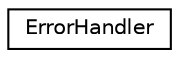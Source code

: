 digraph "Graphical Class Hierarchy"
{
 // LATEX_PDF_SIZE
  edge [fontname="Helvetica",fontsize="10",labelfontname="Helvetica",labelfontsize="10"];
  node [fontname="Helvetica",fontsize="10",shape=record];
  rankdir="LR";
  Node0 [label="ErrorHandler",height=0.2,width=0.4,color="black", fillcolor="white", style="filled",URL="$classErrorHandler.html",tooltip=" "];
}
